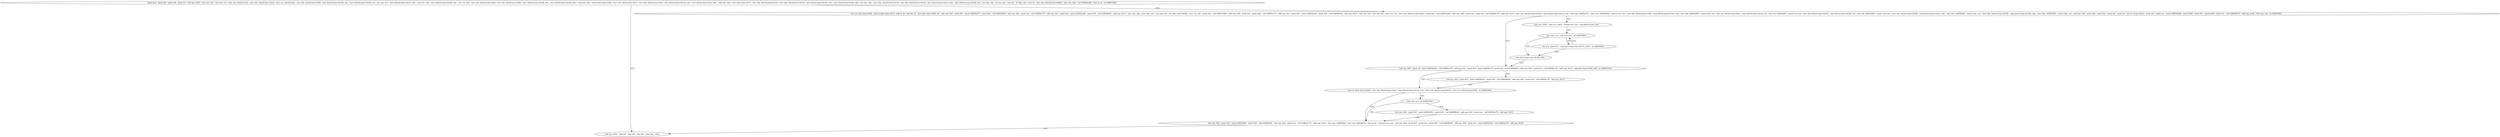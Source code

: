 digraph "func" {
"134549008" [label = "'push ebp', 'push ebx', 'push edi', 'push esi', 'sub esp, 0x9c', 'mov esi, edx', 'mov edi, ecx', 'mov eax, dword [ecx]', 'mov edx, dword [ecx+0x4]', 'mov ecx, dword [esi]', 'mov ebx, dword [esi+0x4]', 'mov dword [esp+0x34], eax', 'mov dword [esp+0x30], ecx', 'xor eax, ecx', 'mov dword [esp+0x2c], edx', 'mov ecx, edx', 'mov dword [esp+0x28], ebx', 'xor ecx, ebx', 'mov edx, dword [edi+0x8]', 'mov ebx, dword [esi+0x8]', 'mov dword [esp+0x24], edx', 'mov dword [esp+0x20], ebx', 'cmp edx, ebx', 'setne byte [esp+0x6]', 'mov edx, dword [edi+0xc]', 'mov ebp, dword [esi+0xc]', 'mov dword [esp+0x14], edx', 'mov dword [esp+0xc], ebp', 'cmp edx, ebp', 'sete byte [esp+0x7]', 'mov edx, dword [edi+0x10]', 'mov ebp, dword [esi+0x10]', 'mov dword [esp+0x10], edx', 'mov dword [esp+0x8], ebp', 'xor edx, ebp', 'mov ebp, dword [edi+0x14]', 'mov ebx, dword [esi+0x14]', 'mov dword [esp+0x1c], ebp', 'mov dword [esp+0x18], ebx', 'xor ebp, ebx', 'or ecx, eax', 'sete bh', 'or ebp, edx', 'sete bl', 'mov ebp, dword [esp+0xb0]', 'mov ecx, ebp', 'call 0x804ec60', 'test al, al', 'je 0x80510b8', " ]
"134549688" [label = "'add esp, 0x9c', 'pop esi', 'pop edi', 'pop ebx', 'pop ebp', 'retn', " ]
"134549160" [label = "'mov al, byte [esp+0x6]', 'and al, byte [esp+0x7]', 'and al, bl', 'and bh, al', 'mov byte [esp+0x6], bh', 'sub esp, 0x4', 'push 0x5', 'push 0x805be77', 'push 0x0', 'call 0x8048ef0', 'add esp, 0x4', 'push eax', 'call 0x804ec70', 'add esp, 0xc', 'push 0x5', 'push 0x805be98', 'push 0x0', 'call 0x8048ef0', 'add esp, 0x10', 'mov edx, ebp', 'mov ebp, eax', 'sub esp, 0xc', 'lea ebx, [esp+0x44]', 'mov ecx, edi', 'push ebx', 'call 0x80510d0', 'add esp, 0x8', 'push eax', 'push ebp', 'call 0x804ec70', 'add esp, 0xc', 'push 0x5', 'push 0x805beb6', 'push 0x0', 'call 0x8048ef0', 'add esp, 0x10', 'mov edi, eax', 'sub esp, 0xc', 'mov ecx, esi', 'mov edx, dword [esp+0xbc]', 'push ebx', 'call 0x80510d0', 'add esp, 0x8', 'push eax', 'push edi', 'call 0x804ec70', 'add esp, 0x10', 'mov eax, dword [esp+0x18]', 'cmp dword [esp+0x1c], eax', 'mov eax, 0x805a517', 'mov ecx, 0x805bf0d', 'cmove ecx, eax', 'mov edx, dword [esp+0x8]', 'cmp dword [esp+0x10], edx', 'mov edx, 0x805bf0f', 'cmove edx, eax', 'mov esi, dword [esp+0xc]', 'cmp dword [esp+0x14], esi', 'mov esi, 0x805bf0f', 'cmove esi, eax', 'mov edi, dword [esp+0x20]', 'cmp dword [esp+0x24], edi', 'mov edi, 0x805bf0f', 'cmove edi, eax', 'mov ebx, dword [esp+0x28]', 'cmp dword [esp+0x2c], ebx', 'mov ebx, 0x805bf0f', 'cmove ebx, eax', 'mov ebp, dword [esp+0x30]', 'cmp dword [esp+0x34], ebp', 'mov ebp, 0x805bf0f', 'cmove ebp, eax', 'sub esp, 0x4', 'push ebp', 'push ebx', 'push edi', 'push esi', 'lea esi, [esp+0x4c]', 'push edx', 'push ecx', 'push 0x805bed4', 'push 0x64', 'push 0x1', 'push 0x64', 'push esi', 'call 0x8048e10', 'add esp, 0x30', 'test eax, eax', 'js 0x8050fe5', " ]
"134549477" [label = "'sub esp, 0x8', 'push esi', 'push 0x805bfab', 'call 0x804ec70', 'add esp, 0xc', 'push 0x5', 'push 0x805bf12', 'push 0x0', 'call 0x8048ef0', 'add esp, 0x4', 'push eax', 'call 0x804ec70', 'add esp, 0x10', 'cmp byte [esp+0x6], 0x0', 'je 0x8051034', " ]
"134549442" [label = "'cmp eax, 0x63', 'mov ecx, 0x63', 'cmovb ecx, eax', 'nop dword [eax], eax', " ]
"134549556" [label = "'mov bl, byte [esp+0xb4]', 'mov eax, dword [esp+0xc]', 'cmp dword [esp+0x14], eax', 'mov eax, dword [esp+0x10]', 'mov ecx, dword [esp+0x8]', 'je 0x805106e', " ]
"134549527" [label = "'sub esp, 0x4', 'push 0x5', 'push 0x805bf2a', 'push 0x0', 'call 0x8048ef0', 'add esp, 0x4', 'push eax', 'call 0x804ec70', 'add esp, 0x10', " ]
"134549456" [label = "'mov eax, ecx', 'test ecx, ecx', 'jle 0x8050fe0', " ]
"134549614" [label = "'sub esp, 0x4', 'push 0x5', 'push 0x805bf83', 'push 0x0', 'call 0x8048ef0', 'add esp, 0x4', 'push eax', 'call 0x804ec70', 'add esp, 0x10', 'mov eax, 0x805bfaf', 'mov ecx, 0x805bfc2', 'test bl, bl', 'cmovne ecx, eax', 'sub esp, 0x4', 'push 0x5', 'push ecx', 'push 0x0', 'call 0x8048ef0', 'add esp, 0x8', 'push eax', 'push 0x805bfa4', 'call 0x804ec70', 'add esp, 0x10', " ]
"134549581" [label = "'cmp eax, ecx', 'je 0x805106e', " ]
"134549472" [label = "'mov byte [esp+eax+0x38], 0x0', " ]
"134549462" [label = "'lea ecx, [eax-0x1]', 'cmp byte [esp+eax+0x37], 0x20', 'je 0x8050fd0', " ]
"134549585" [label = "'sub esp, 0x4', 'push 0x5', 'push 0x805bf5c', 'push 0x0', 'call 0x8048ef0', 'add esp, 0x4', 'push eax', 'call 0x804ec70', 'add esp, 0x10', " ]
"134549008" -> "134549688" [ label = "CFG" ]
"134549008" -> "134549160" [ label = "CFG" ]
"134549160" -> "134549477" [ label = "CFG" ]
"134549160" -> "134549442" [ label = "CFG" ]
"134549477" -> "134549556" [ label = "CFG" ]
"134549477" -> "134549527" [ label = "CFG" ]
"134549442" -> "134549456" [ label = "CFG" ]
"134549556" -> "134549614" [ label = "CFG" ]
"134549556" -> "134549581" [ label = "CFG" ]
"134549527" -> "134549556" [ label = "CFG" ]
"134549456" -> "134549472" [ label = "CFG" ]
"134549456" -> "134549462" [ label = "CFG" ]
"134549614" -> "134549688" [ label = "CFG" ]
"134549581" -> "134549614" [ label = "CFG" ]
"134549581" -> "134549585" [ label = "CFG" ]
"134549472" -> "134549477" [ label = "CFG" ]
"134549462" -> "134549456" [ label = "CFG" ]
"134549462" -> "134549472" [ label = "CFG" ]
"134549585" -> "134549614" [ label = "CFG" ]
}
